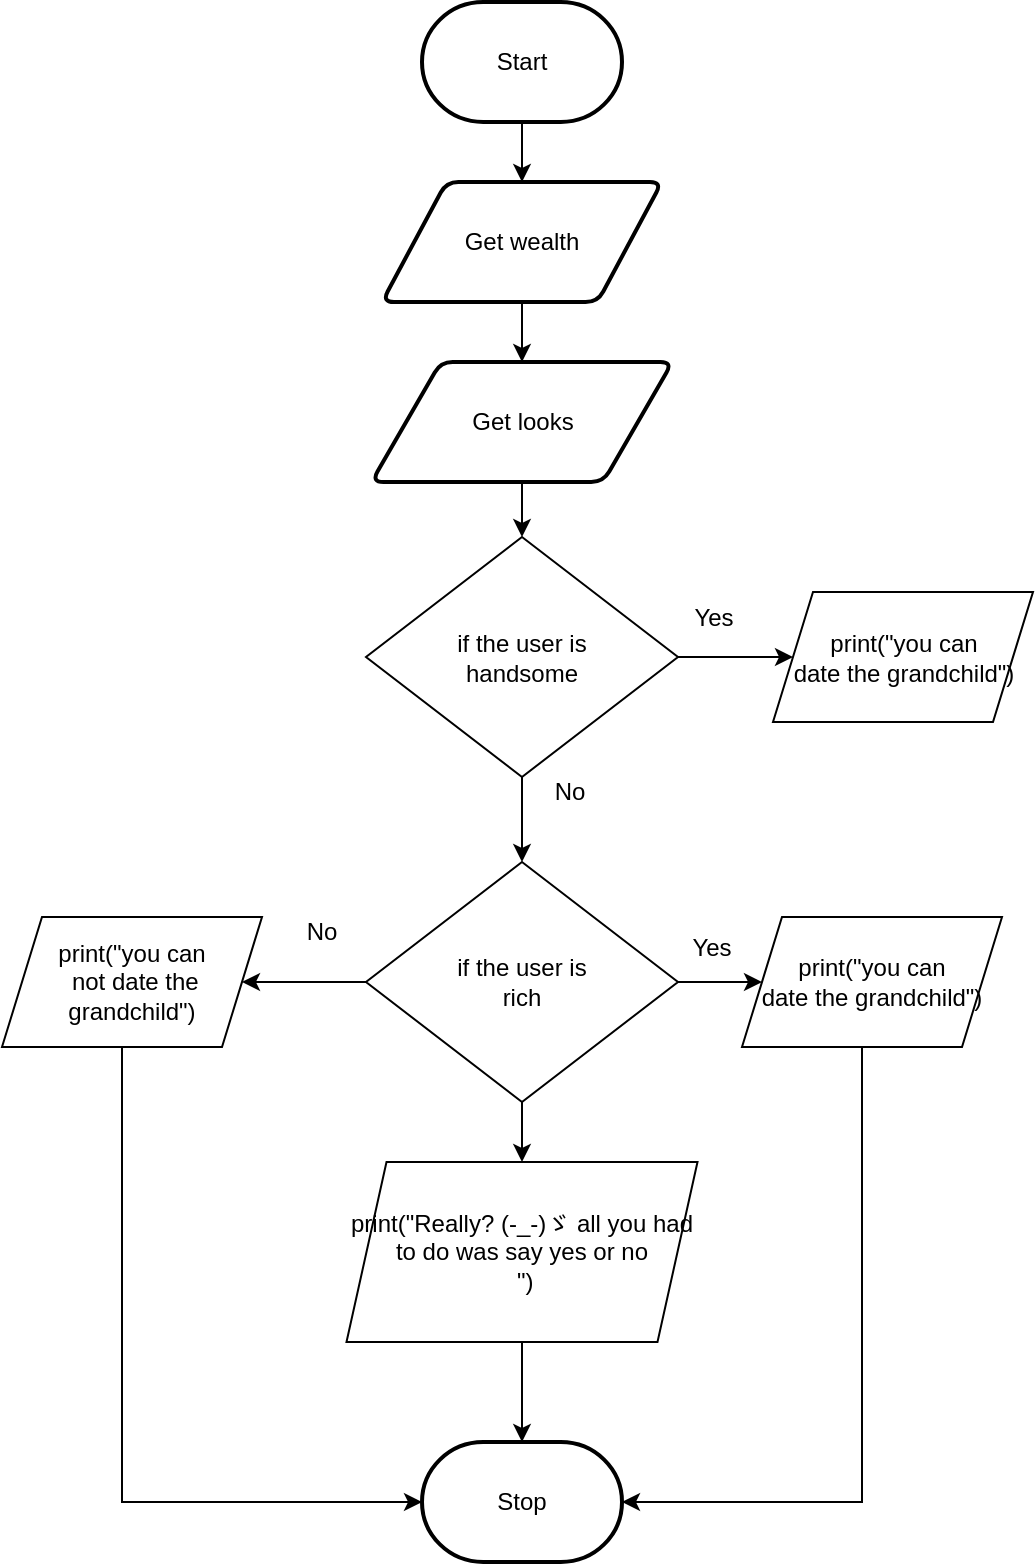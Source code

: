 <mxfile>
    <diagram id="pBK1guH4bu_zmOCUXD5L" name="Top Down">
        <mxGraphModel dx="594" dy="609" grid="1" gridSize="10" guides="1" tooltips="1" connect="1" arrows="1" fold="1" page="1" pageScale="1" pageWidth="827" pageHeight="1169" math="0" shadow="0">
            <root>
                <mxCell id="0"/>
                <mxCell id="1" parent="0"/>
                <mxCell id="7" style="edgeStyle=none;html=1;" parent="1" source="2" target="3" edge="1">
                    <mxGeometry relative="1" as="geometry"/>
                </mxCell>
                <mxCell id="2" value="Start" style="strokeWidth=2;html=1;shape=mxgraph.flowchart.terminator;whiteSpace=wrap;" parent="1" vertex="1">
                    <mxGeometry x="370" y="40" width="100" height="60" as="geometry"/>
                </mxCell>
                <mxCell id="94" style="edgeStyle=none;html=1;" parent="1" source="3" target="43" edge="1">
                    <mxGeometry relative="1" as="geometry"/>
                </mxCell>
                <mxCell id="3" value="Get wealth" style="shape=parallelogram;html=1;strokeWidth=2;perimeter=parallelogramPerimeter;whiteSpace=wrap;rounded=1;arcSize=12;size=0.23;" parent="1" vertex="1">
                    <mxGeometry x="350" y="130" width="140" height="60" as="geometry"/>
                </mxCell>
                <mxCell id="88" style="edgeStyle=none;html=1;entryX=0;entryY=0.5;entryDx=0;entryDy=0;" parent="1" source="12" target="86" edge="1">
                    <mxGeometry relative="1" as="geometry"/>
                </mxCell>
                <mxCell id="102" style="edgeStyle=orthogonalEdgeStyle;rounded=0;html=1;" parent="1" source="12" edge="1">
                    <mxGeometry relative="1" as="geometry">
                        <mxPoint x="420" y="470" as="targetPoint"/>
                    </mxGeometry>
                </mxCell>
                <mxCell id="12" value="if the user is &lt;br&gt;handsome" style="rhombus;whiteSpace=wrap;html=1;" parent="1" vertex="1">
                    <mxGeometry x="342" y="307.5" width="156" height="120" as="geometry"/>
                </mxCell>
                <mxCell id="28" value="Stop" style="strokeWidth=2;html=1;shape=mxgraph.flowchart.terminator;whiteSpace=wrap;" parent="1" vertex="1">
                    <mxGeometry x="370" y="760" width="100" height="60" as="geometry"/>
                </mxCell>
                <mxCell id="44" style="edgeStyle=none;html=1;entryX=0.5;entryY=0;entryDx=0;entryDy=0;" parent="1" source="43" target="12" edge="1">
                    <mxGeometry relative="1" as="geometry"/>
                </mxCell>
                <mxCell id="43" value="Get looks" style="shape=parallelogram;html=1;strokeWidth=2;perimeter=parallelogramPerimeter;whiteSpace=wrap;rounded=1;arcSize=12;size=0.23;" parent="1" vertex="1">
                    <mxGeometry x="344.75" y="220" width="150.5" height="60" as="geometry"/>
                </mxCell>
                <mxCell id="63" value="No" style="text;html=1;strokeColor=none;fillColor=none;align=center;verticalAlign=middle;whiteSpace=wrap;rounded=0;" parent="1" vertex="1">
                    <mxGeometry x="414" y="420" width="60" height="30" as="geometry"/>
                </mxCell>
                <mxCell id="86" value="print(&quot;you can &lt;br&gt;date the grandchild&quot;)" style="shape=parallelogram;perimeter=parallelogramPerimeter;whiteSpace=wrap;html=1;fixedSize=1;" parent="1" vertex="1">
                    <mxGeometry x="545.5" y="335" width="130" height="65" as="geometry"/>
                </mxCell>
                <mxCell id="89" value="Yes" style="text;html=1;strokeColor=none;fillColor=none;align=center;verticalAlign=middle;whiteSpace=wrap;rounded=0;" parent="1" vertex="1">
                    <mxGeometry x="485.5" y="332.5" width="60" height="30" as="geometry"/>
                </mxCell>
                <mxCell id="126" style="edgeStyle=none;html=1;entryX=0;entryY=0.5;entryDx=0;entryDy=0;" edge="1" parent="1" source="119" target="123">
                    <mxGeometry relative="1" as="geometry"/>
                </mxCell>
                <mxCell id="131" style="edgeStyle=none;html=1;entryX=0.5;entryY=0;entryDx=0;entryDy=0;" edge="1" parent="1" source="119" target="137">
                    <mxGeometry relative="1" as="geometry">
                        <mxPoint x="420" y="650" as="targetPoint"/>
                    </mxGeometry>
                </mxCell>
                <mxCell id="119" value="if the user is &lt;br&gt;rich" style="rhombus;whiteSpace=wrap;html=1;" parent="1" vertex="1">
                    <mxGeometry x="342" y="470" width="156" height="120" as="geometry"/>
                </mxCell>
                <mxCell id="139" style="edgeStyle=elbowEdgeStyle;html=1;entryX=1;entryY=0.5;entryDx=0;entryDy=0;entryPerimeter=0;fontFamily=Helvetica;fontColor=#000000;rounded=0;" edge="1" parent="1" source="123" target="28">
                    <mxGeometry relative="1" as="geometry">
                        <Array as="points">
                            <mxPoint x="590" y="670"/>
                        </Array>
                    </mxGeometry>
                </mxCell>
                <mxCell id="123" value="print(&quot;you can &lt;br&gt;date the grandchild&quot;)" style="shape=parallelogram;perimeter=parallelogramPerimeter;whiteSpace=wrap;html=1;fixedSize=1;" parent="1" vertex="1">
                    <mxGeometry x="530" y="497.5" width="130" height="65" as="geometry"/>
                </mxCell>
                <mxCell id="132" value="print(&quot;you can &lt;br&gt;&amp;nbsp;not date the grandchild&quot;)" style="shape=parallelogram;perimeter=parallelogramPerimeter;whiteSpace=wrap;html=1;fixedSize=1;" vertex="1" parent="1">
                    <mxGeometry x="160" y="497.5" width="130" height="65" as="geometry"/>
                </mxCell>
                <mxCell id="133" style="edgeStyle=none;html=1;exitX=0;exitY=0.5;exitDx=0;exitDy=0;entryX=1;entryY=0.5;entryDx=0;entryDy=0;" edge="1" parent="1" source="119" target="132">
                    <mxGeometry relative="1" as="geometry">
                        <mxPoint x="430" y="660" as="targetPoint"/>
                        <mxPoint x="430" y="600" as="sourcePoint"/>
                    </mxGeometry>
                </mxCell>
                <mxCell id="134" value="No" style="text;html=1;strokeColor=none;fillColor=none;align=center;verticalAlign=middle;whiteSpace=wrap;rounded=0;" vertex="1" parent="1">
                    <mxGeometry x="290" y="490" width="60" height="30" as="geometry"/>
                </mxCell>
                <mxCell id="135" value="Yes" style="text;html=1;strokeColor=none;fillColor=none;align=center;verticalAlign=middle;whiteSpace=wrap;rounded=0;" vertex="1" parent="1">
                    <mxGeometry x="485" y="497.5" width="60" height="30" as="geometry"/>
                </mxCell>
                <mxCell id="138" style="edgeStyle=none;html=1;entryX=0.5;entryY=0;entryDx=0;entryDy=0;entryPerimeter=0;fontFamily=Helvetica;fontColor=#000000;" edge="1" parent="1" source="137" target="28">
                    <mxGeometry relative="1" as="geometry"/>
                </mxCell>
                <mxCell id="137" value="print(&quot;&lt;span style=&quot;color: rgba(0 , 0 , 0 , 0) ; font-size: 0px&quot;&gt;%3CmxGraphModel%3E%3Croot%3E%3CmxCell%20id%3D%220%22%2F%3E%3CmxCell%20id%3D%221%22%20parent%3D%220%22%2F%3E%3CmxCell%20id%3D%222%22%20value%3D%22print(%26quot%3Byou%20can%20%26lt%3Bbr%26gt%3B%26amp%3Bnbsp%3Bnot%20date%20the%20grandchild%26quot%3B)%22%20style%3D%22shape%3Dparallelogram%3Bperimeter%3DparallelogramPerimeter%3BwhiteSpace%3Dwrap%3Bhtml%3D1%3BfixedSize%3D1%3B%22%20vertex%3D%221%22%20parent%3D%221%22%3E%3CmxGeometry%20x%3D%22160%22%20y%3D%22497.5%22%20width%3D%22130%22%20height%3D%2265%22%20as%3D%22geometry%22%2F%3E%3C%2FmxCell%3E%3C%2Froot%3E%3C%2FmxGraphModel%3E&lt;/span&gt;&lt;span&gt;Really? (-_-)ゞ all you had to do was say yes or no&lt;/span&gt;&lt;span style=&quot;color: rgba(0 , 0 , 0 , 0) ; font-family: monospace ; font-size: 0px&quot;&gt;&lt;br&gt;&lt;/span&gt;&amp;nbsp;&quot;)" style="shape=parallelogram;perimeter=parallelogramPerimeter;whiteSpace=wrap;html=1;fixedSize=1;" vertex="1" parent="1">
                    <mxGeometry x="332.25" y="620" width="175.5" height="90" as="geometry"/>
                </mxCell>
                <mxCell id="140" style="edgeStyle=elbowEdgeStyle;html=1;entryX=0;entryY=0.5;entryDx=0;entryDy=0;entryPerimeter=0;fontFamily=Helvetica;fontColor=#000000;rounded=0;" edge="1" parent="1" target="28">
                    <mxGeometry relative="1" as="geometry">
                        <mxPoint x="220" y="562.5" as="sourcePoint"/>
                        <mxPoint x="100" y="790" as="targetPoint"/>
                        <Array as="points">
                            <mxPoint x="220" y="670"/>
                        </Array>
                    </mxGeometry>
                </mxCell>
            </root>
        </mxGraphModel>
    </diagram>
</mxfile>